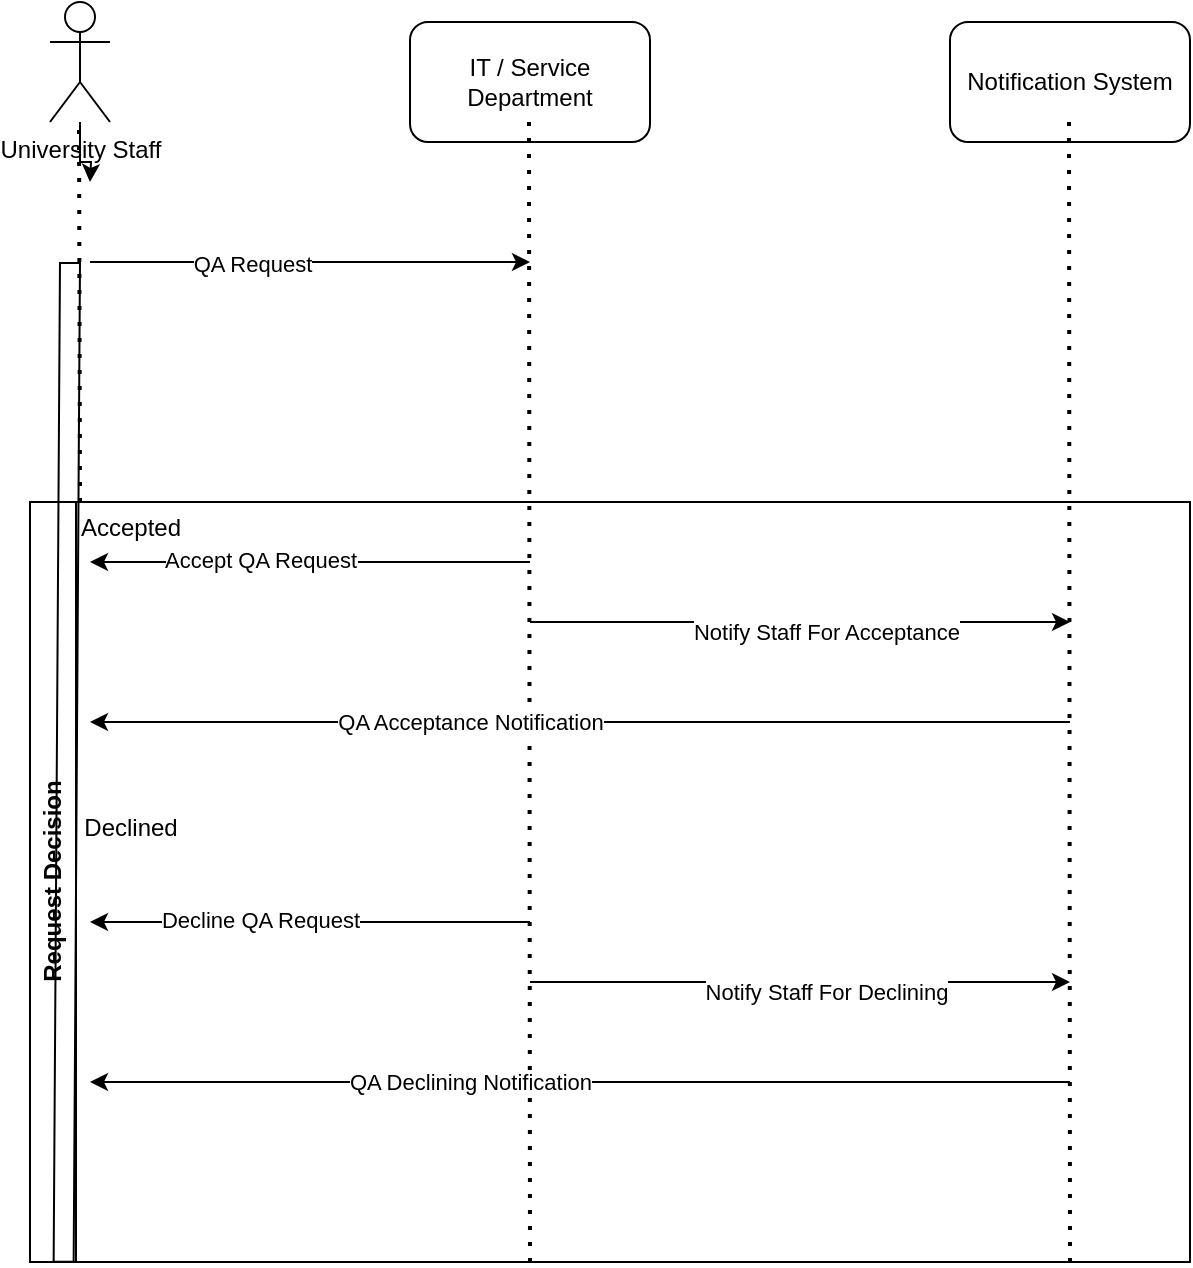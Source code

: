 <mxfile version="27.0.9">
  <diagram name="Page-1" id="4VqU5dPed7CWXqp9l9I1">
    <mxGraphModel dx="1056" dy="581" grid="1" gridSize="10" guides="1" tooltips="1" connect="1" arrows="1" fold="1" page="1" pageScale="1" pageWidth="850" pageHeight="1100" math="0" shadow="0">
      <root>
        <mxCell id="0" />
        <mxCell id="1" parent="0" />
        <mxCell id="1pNEQWMKTyDYFbz3F2On-78" style="edgeStyle=orthogonalEdgeStyle;rounded=0;orthogonalLoop=1;jettySize=auto;html=1;" parent="1" source="1pNEQWMKTyDYFbz3F2On-74" edge="1">
          <mxGeometry relative="1" as="geometry">
            <mxPoint x="160" y="180" as="targetPoint" />
          </mxGeometry>
        </mxCell>
        <mxCell id="1pNEQWMKTyDYFbz3F2On-74" value="University Staff&lt;div&gt;&lt;br&gt;&lt;/div&gt;" style="shape=umlActor;verticalLabelPosition=bottom;verticalAlign=top;html=1;outlineConnect=0;" parent="1" vertex="1">
          <mxGeometry x="140" y="90" width="30" height="60" as="geometry" />
        </mxCell>
        <mxCell id="1pNEQWMKTyDYFbz3F2On-75" value="IT / Service Department" style="rounded=1;whiteSpace=wrap;html=1;" parent="1" vertex="1">
          <mxGeometry x="320" y="100" width="120" height="60" as="geometry" />
        </mxCell>
        <mxCell id="1pNEQWMKTyDYFbz3F2On-76" value="Notification System" style="rounded=1;whiteSpace=wrap;html=1;" parent="1" vertex="1">
          <mxGeometry x="590" y="100" width="120" height="60" as="geometry" />
        </mxCell>
        <mxCell id="1pNEQWMKTyDYFbz3F2On-77" value="" style="endArrow=none;dashed=1;html=1;dashPattern=1 3;strokeWidth=2;rounded=0;" parent="1" edge="1">
          <mxGeometry width="50" height="50" relative="1" as="geometry">
            <mxPoint x="155" y="340" as="sourcePoint" />
            <mxPoint x="154.5" y="150" as="targetPoint" />
          </mxGeometry>
        </mxCell>
        <mxCell id="1pNEQWMKTyDYFbz3F2On-79" value="" style="endArrow=none;dashed=1;html=1;dashPattern=1 3;strokeWidth=2;rounded=0;" parent="1" edge="1">
          <mxGeometry width="50" height="50" relative="1" as="geometry">
            <mxPoint x="380" y="720" as="sourcePoint" />
            <mxPoint x="379.5" y="150" as="targetPoint" />
          </mxGeometry>
        </mxCell>
        <mxCell id="1pNEQWMKTyDYFbz3F2On-80" value="" style="endArrow=none;dashed=1;html=1;dashPattern=1 3;strokeWidth=2;rounded=0;" parent="1" edge="1">
          <mxGeometry width="50" height="50" relative="1" as="geometry">
            <mxPoint x="650" y="720" as="sourcePoint" />
            <mxPoint x="649.5" y="150" as="targetPoint" />
          </mxGeometry>
        </mxCell>
        <mxCell id="1pNEQWMKTyDYFbz3F2On-81" value="Request Decision" style="swimlane;horizontal=0;whiteSpace=wrap;html=1;" parent="1" vertex="1">
          <mxGeometry x="130" y="340" width="580" height="380" as="geometry" />
        </mxCell>
        <mxCell id="1pNEQWMKTyDYFbz3F2On-94" value="" style="endArrow=classic;html=1;rounded=0;" parent="1pNEQWMKTyDYFbz3F2On-81" edge="1">
          <mxGeometry width="50" height="50" relative="1" as="geometry">
            <mxPoint x="250" y="210" as="sourcePoint" />
            <mxPoint x="30" y="210" as="targetPoint" />
          </mxGeometry>
        </mxCell>
        <mxCell id="1pNEQWMKTyDYFbz3F2On-95" value="Decline QA Request" style="edgeLabel;html=1;align=center;verticalAlign=middle;resizable=0;points=[];" parent="1pNEQWMKTyDYFbz3F2On-94" vertex="1" connectable="0">
          <mxGeometry x="0.227" y="-1" relative="1" as="geometry">
            <mxPoint as="offset" />
          </mxGeometry>
        </mxCell>
        <mxCell id="1pNEQWMKTyDYFbz3F2On-96" value="" style="endArrow=classic;html=1;rounded=0;" parent="1pNEQWMKTyDYFbz3F2On-81" edge="1">
          <mxGeometry width="50" height="50" relative="1" as="geometry">
            <mxPoint x="250" y="240" as="sourcePoint" />
            <mxPoint x="520" y="240" as="targetPoint" />
          </mxGeometry>
        </mxCell>
        <mxCell id="1pNEQWMKTyDYFbz3F2On-97" value="Notify Staff For Declining" style="edgeLabel;html=1;align=center;verticalAlign=middle;resizable=0;points=[];" parent="1pNEQWMKTyDYFbz3F2On-96" vertex="1" connectable="0">
          <mxGeometry x="0.096" y="-5" relative="1" as="geometry">
            <mxPoint as="offset" />
          </mxGeometry>
        </mxCell>
        <mxCell id="1pNEQWMKTyDYFbz3F2On-98" value="" style="endArrow=classic;html=1;rounded=0;" parent="1pNEQWMKTyDYFbz3F2On-81" edge="1">
          <mxGeometry width="50" height="50" relative="1" as="geometry">
            <mxPoint x="520" y="290" as="sourcePoint" />
            <mxPoint x="30" y="290" as="targetPoint" />
          </mxGeometry>
        </mxCell>
        <mxCell id="1pNEQWMKTyDYFbz3F2On-99" value="QA Declining Notification" style="edgeLabel;html=1;align=center;verticalAlign=middle;resizable=0;points=[];" parent="1pNEQWMKTyDYFbz3F2On-98" vertex="1" connectable="0">
          <mxGeometry x="0.225" relative="1" as="geometry">
            <mxPoint as="offset" />
          </mxGeometry>
        </mxCell>
        <mxCell id="1pNEQWMKTyDYFbz3F2On-82" value="" style="endArrow=classic;html=1;rounded=0;" parent="1" edge="1">
          <mxGeometry width="50" height="50" relative="1" as="geometry">
            <mxPoint x="160" y="220" as="sourcePoint" />
            <mxPoint x="380" y="220" as="targetPoint" />
          </mxGeometry>
        </mxCell>
        <mxCell id="1pNEQWMKTyDYFbz3F2On-83" value="QA Request" style="edgeLabel;html=1;align=center;verticalAlign=middle;resizable=0;points=[];" parent="1pNEQWMKTyDYFbz3F2On-82" vertex="1" connectable="0">
          <mxGeometry x="-0.264" y="-1" relative="1" as="geometry">
            <mxPoint as="offset" />
          </mxGeometry>
        </mxCell>
        <mxCell id="1pNEQWMKTyDYFbz3F2On-86" value="" style="endArrow=classic;html=1;rounded=0;" parent="1" edge="1">
          <mxGeometry width="50" height="50" relative="1" as="geometry">
            <mxPoint x="380" y="370" as="sourcePoint" />
            <mxPoint x="160" y="370" as="targetPoint" />
          </mxGeometry>
        </mxCell>
        <mxCell id="1pNEQWMKTyDYFbz3F2On-87" value="Accept QA Request" style="edgeLabel;html=1;align=center;verticalAlign=middle;resizable=0;points=[];" parent="1pNEQWMKTyDYFbz3F2On-86" vertex="1" connectable="0">
          <mxGeometry x="0.227" y="-1" relative="1" as="geometry">
            <mxPoint as="offset" />
          </mxGeometry>
        </mxCell>
        <mxCell id="1pNEQWMKTyDYFbz3F2On-88" value="" style="endArrow=classic;html=1;rounded=0;" parent="1" edge="1">
          <mxGeometry width="50" height="50" relative="1" as="geometry">
            <mxPoint x="380" y="400" as="sourcePoint" />
            <mxPoint x="650" y="400" as="targetPoint" />
          </mxGeometry>
        </mxCell>
        <mxCell id="1pNEQWMKTyDYFbz3F2On-89" value="Notify Staff For Acceptance" style="edgeLabel;html=1;align=center;verticalAlign=middle;resizable=0;points=[];" parent="1pNEQWMKTyDYFbz3F2On-88" vertex="1" connectable="0">
          <mxGeometry x="0.096" y="-5" relative="1" as="geometry">
            <mxPoint as="offset" />
          </mxGeometry>
        </mxCell>
        <mxCell id="1pNEQWMKTyDYFbz3F2On-90" value="" style="endArrow=classic;html=1;rounded=0;" parent="1" edge="1">
          <mxGeometry width="50" height="50" relative="1" as="geometry">
            <mxPoint x="650" y="450" as="sourcePoint" />
            <mxPoint x="160" y="450" as="targetPoint" />
          </mxGeometry>
        </mxCell>
        <mxCell id="1pNEQWMKTyDYFbz3F2On-91" value="QA Acceptance Notification" style="edgeLabel;html=1;align=center;verticalAlign=middle;resizable=0;points=[];" parent="1pNEQWMKTyDYFbz3F2On-90" vertex="1" connectable="0">
          <mxGeometry x="0.225" relative="1" as="geometry">
            <mxPoint as="offset" />
          </mxGeometry>
        </mxCell>
        <mxCell id="1pNEQWMKTyDYFbz3F2On-92" value="Accepted" style="text;html=1;align=center;verticalAlign=middle;resizable=0;points=[];autosize=1;strokeColor=none;fillColor=none;" parent="1" vertex="1">
          <mxGeometry x="145" y="338" width="70" height="30" as="geometry" />
        </mxCell>
        <mxCell id="1pNEQWMKTyDYFbz3F2On-93" value="Declined" style="text;html=1;align=center;verticalAlign=middle;resizable=0;points=[];autosize=1;strokeColor=none;fillColor=none;" parent="1" vertex="1">
          <mxGeometry x="145" y="488" width="70" height="30" as="geometry" />
        </mxCell>
        <mxCell id="-RWXg-gQDkHWEenioYFn-1" value="" style="shape=flexArrow;endArrow=none;html=1;rounded=0;startFill=0;entryX=0.029;entryY=1.001;entryDx=0;entryDy=0;entryPerimeter=0;" edge="1" parent="1" target="1pNEQWMKTyDYFbz3F2On-81">
          <mxGeometry width="50" height="50" relative="1" as="geometry">
            <mxPoint x="150" y="220" as="sourcePoint" />
            <mxPoint x="150" y="690" as="targetPoint" />
          </mxGeometry>
        </mxCell>
      </root>
    </mxGraphModel>
  </diagram>
</mxfile>

